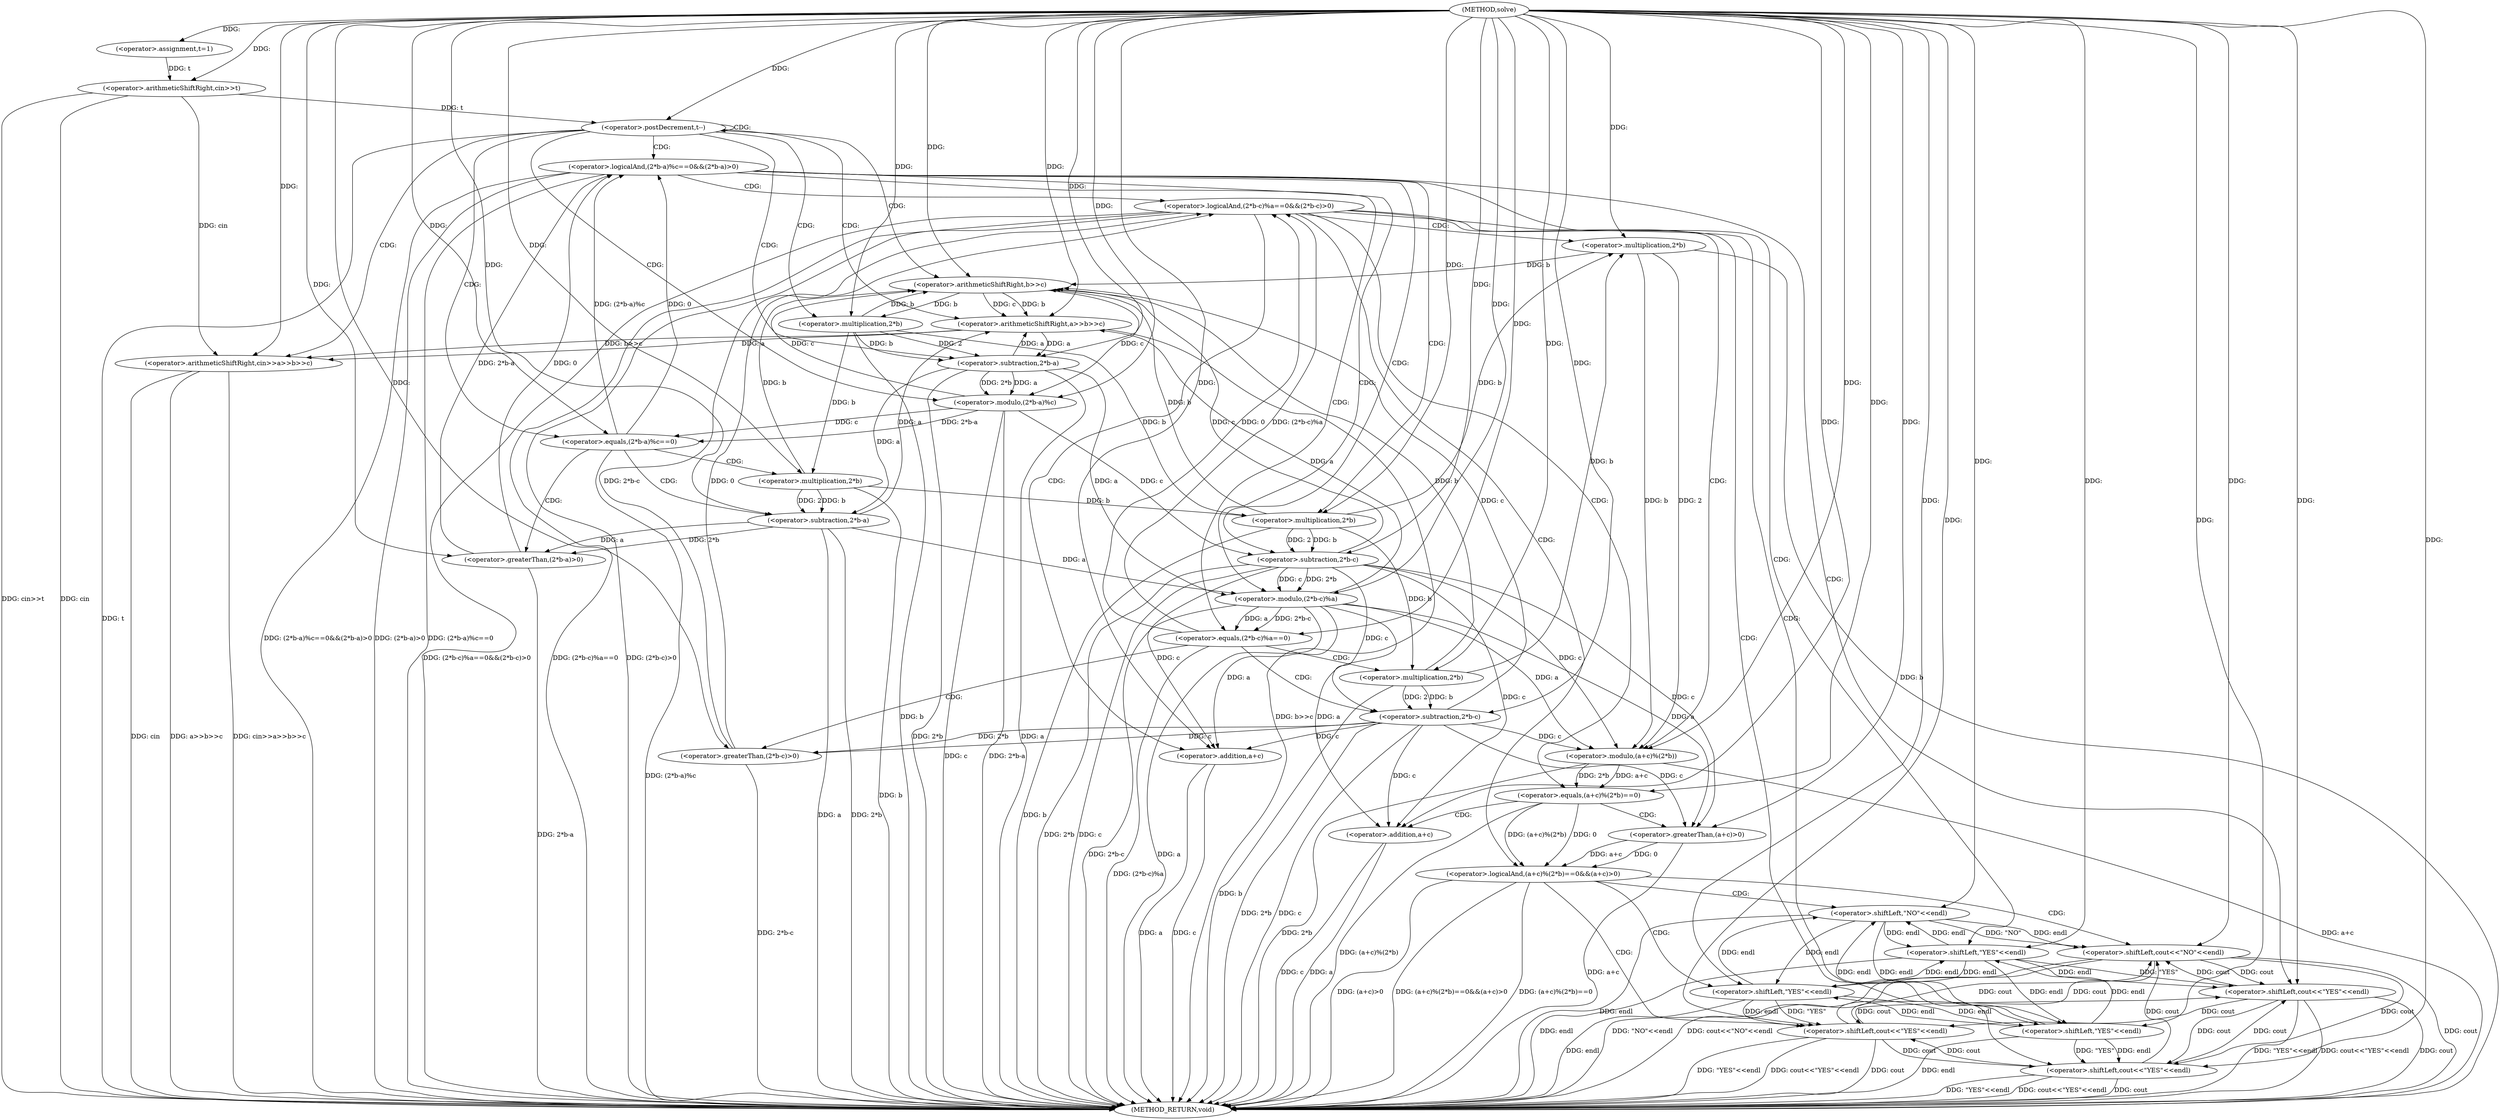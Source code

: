 digraph "solve" {  
"1000263" [label = "(METHOD,solve)" ]
"1000364" [label = "(METHOD_RETURN,void)" ]
"1000266" [label = "(<operator>.assignment,t=1)" ]
"1000269" [label = "(<operator>.arithmeticShiftRight,cin>>t)" ]
"1000273" [label = "(<operator>.postDecrement,t--)" ]
"1000279" [label = "(<operator>.arithmeticShiftRight,cin>>a>>b>>c)" ]
"1000359" [label = "(<operator>.shiftLeft,cout<<\"NO\"<<endl)" ]
"1000287" [label = "(<operator>.logicalAnd,(2*b-a)%c==0&&(2*b-a)>0)" ]
"1000312" [label = "(<operator>.logicalAnd,(2*b-c)%a==0&&(2*b-c)>0)" ]
"1000337" [label = "(<operator>.logicalAnd,(a+c)%(2*b)==0&&(a+c)>0)" ]
"1000281" [label = "(<operator>.arithmeticShiftRight,a>>b>>c)" ]
"1000305" [label = "(<operator>.shiftLeft,cout<<\"YES\"<<endl)" ]
"1000330" [label = "(<operator>.shiftLeft,cout<<\"YES\"<<endl)" ]
"1000353" [label = "(<operator>.shiftLeft,cout<<\"YES\"<<endl)" ]
"1000361" [label = "(<operator>.shiftLeft,\"NO\"<<endl)" ]
"1000283" [label = "(<operator>.arithmeticShiftRight,b>>c)" ]
"1000288" [label = "(<operator>.equals,(2*b-a)%c==0)" ]
"1000297" [label = "(<operator>.greaterThan,(2*b-a)>0)" ]
"1000313" [label = "(<operator>.equals,(2*b-c)%a==0)" ]
"1000322" [label = "(<operator>.greaterThan,(2*b-c)>0)" ]
"1000338" [label = "(<operator>.equals,(a+c)%(2*b)==0)" ]
"1000347" [label = "(<operator>.greaterThan,(a+c)>0)" ]
"1000289" [label = "(<operator>.modulo,(2*b-a)%c)" ]
"1000298" [label = "(<operator>.subtraction,2*b-a)" ]
"1000307" [label = "(<operator>.shiftLeft,\"YES\"<<endl)" ]
"1000314" [label = "(<operator>.modulo,(2*b-c)%a)" ]
"1000323" [label = "(<operator>.subtraction,2*b-c)" ]
"1000332" [label = "(<operator>.shiftLeft,\"YES\"<<endl)" ]
"1000339" [label = "(<operator>.modulo,(a+c)%(2*b))" ]
"1000348" [label = "(<operator>.addition,a+c)" ]
"1000355" [label = "(<operator>.shiftLeft,\"YES\"<<endl)" ]
"1000290" [label = "(<operator>.subtraction,2*b-a)" ]
"1000299" [label = "(<operator>.multiplication,2*b)" ]
"1000315" [label = "(<operator>.subtraction,2*b-c)" ]
"1000324" [label = "(<operator>.multiplication,2*b)" ]
"1000340" [label = "(<operator>.addition,a+c)" ]
"1000343" [label = "(<operator>.multiplication,2*b)" ]
"1000291" [label = "(<operator>.multiplication,2*b)" ]
"1000316" [label = "(<operator>.multiplication,2*b)" ]
  "1000269" -> "1000364"  [ label = "DDG: cin"] 
  "1000269" -> "1000364"  [ label = "DDG: cin>>t"] 
  "1000273" -> "1000364"  [ label = "DDG: t"] 
  "1000279" -> "1000364"  [ label = "DDG: cin"] 
  "1000281" -> "1000364"  [ label = "DDG: b>>c"] 
  "1000279" -> "1000364"  [ label = "DDG: a>>b>>c"] 
  "1000279" -> "1000364"  [ label = "DDG: cin>>a>>b>>c"] 
  "1000291" -> "1000364"  [ label = "DDG: b"] 
  "1000290" -> "1000364"  [ label = "DDG: 2*b"] 
  "1000290" -> "1000364"  [ label = "DDG: a"] 
  "1000289" -> "1000364"  [ label = "DDG: 2*b-a"] 
  "1000289" -> "1000364"  [ label = "DDG: c"] 
  "1000288" -> "1000364"  [ label = "DDG: (2*b-a)%c"] 
  "1000287" -> "1000364"  [ label = "DDG: (2*b-a)%c==0"] 
  "1000299" -> "1000364"  [ label = "DDG: b"] 
  "1000298" -> "1000364"  [ label = "DDG: 2*b"] 
  "1000298" -> "1000364"  [ label = "DDG: a"] 
  "1000297" -> "1000364"  [ label = "DDG: 2*b-a"] 
  "1000287" -> "1000364"  [ label = "DDG: (2*b-a)>0"] 
  "1000287" -> "1000364"  [ label = "DDG: (2*b-a)%c==0&&(2*b-a)>0"] 
  "1000316" -> "1000364"  [ label = "DDG: b"] 
  "1000315" -> "1000364"  [ label = "DDG: 2*b"] 
  "1000315" -> "1000364"  [ label = "DDG: c"] 
  "1000314" -> "1000364"  [ label = "DDG: 2*b-c"] 
  "1000314" -> "1000364"  [ label = "DDG: a"] 
  "1000313" -> "1000364"  [ label = "DDG: (2*b-c)%a"] 
  "1000312" -> "1000364"  [ label = "DDG: (2*b-c)%a==0"] 
  "1000324" -> "1000364"  [ label = "DDG: b"] 
  "1000323" -> "1000364"  [ label = "DDG: 2*b"] 
  "1000323" -> "1000364"  [ label = "DDG: c"] 
  "1000322" -> "1000364"  [ label = "DDG: 2*b-c"] 
  "1000312" -> "1000364"  [ label = "DDG: (2*b-c)>0"] 
  "1000312" -> "1000364"  [ label = "DDG: (2*b-c)%a==0&&(2*b-c)>0"] 
  "1000340" -> "1000364"  [ label = "DDG: a"] 
  "1000340" -> "1000364"  [ label = "DDG: c"] 
  "1000339" -> "1000364"  [ label = "DDG: a+c"] 
  "1000343" -> "1000364"  [ label = "DDG: b"] 
  "1000339" -> "1000364"  [ label = "DDG: 2*b"] 
  "1000338" -> "1000364"  [ label = "DDG: (a+c)%(2*b)"] 
  "1000337" -> "1000364"  [ label = "DDG: (a+c)%(2*b)==0"] 
  "1000348" -> "1000364"  [ label = "DDG: a"] 
  "1000348" -> "1000364"  [ label = "DDG: c"] 
  "1000347" -> "1000364"  [ label = "DDG: a+c"] 
  "1000337" -> "1000364"  [ label = "DDG: (a+c)>0"] 
  "1000337" -> "1000364"  [ label = "DDG: (a+c)%(2*b)==0&&(a+c)>0"] 
  "1000359" -> "1000364"  [ label = "DDG: cout"] 
  "1000361" -> "1000364"  [ label = "DDG: endl"] 
  "1000359" -> "1000364"  [ label = "DDG: \"NO\"<<endl"] 
  "1000359" -> "1000364"  [ label = "DDG: cout<<\"NO\"<<endl"] 
  "1000353" -> "1000364"  [ label = "DDG: cout"] 
  "1000355" -> "1000364"  [ label = "DDG: endl"] 
  "1000353" -> "1000364"  [ label = "DDG: \"YES\"<<endl"] 
  "1000353" -> "1000364"  [ label = "DDG: cout<<\"YES\"<<endl"] 
  "1000330" -> "1000364"  [ label = "DDG: cout"] 
  "1000332" -> "1000364"  [ label = "DDG: endl"] 
  "1000330" -> "1000364"  [ label = "DDG: \"YES\"<<endl"] 
  "1000330" -> "1000364"  [ label = "DDG: cout<<\"YES\"<<endl"] 
  "1000305" -> "1000364"  [ label = "DDG: cout"] 
  "1000307" -> "1000364"  [ label = "DDG: endl"] 
  "1000305" -> "1000364"  [ label = "DDG: \"YES\"<<endl"] 
  "1000305" -> "1000364"  [ label = "DDG: cout<<\"YES\"<<endl"] 
  "1000263" -> "1000266"  [ label = "DDG: "] 
  "1000263" -> "1000269"  [ label = "DDG: "] 
  "1000266" -> "1000269"  [ label = "DDG: t"] 
  "1000269" -> "1000273"  [ label = "DDG: t"] 
  "1000263" -> "1000273"  [ label = "DDG: "] 
  "1000269" -> "1000279"  [ label = "DDG: cin"] 
  "1000263" -> "1000279"  [ label = "DDG: "] 
  "1000281" -> "1000279"  [ label = "DDG: b>>c"] 
  "1000281" -> "1000279"  [ label = "DDG: a"] 
  "1000353" -> "1000359"  [ label = "DDG: cout"] 
  "1000330" -> "1000359"  [ label = "DDG: cout"] 
  "1000305" -> "1000359"  [ label = "DDG: cout"] 
  "1000263" -> "1000359"  [ label = "DDG: "] 
  "1000361" -> "1000359"  [ label = "DDG: endl"] 
  "1000361" -> "1000359"  [ label = "DDG: \"NO\""] 
  "1000290" -> "1000281"  [ label = "DDG: a"] 
  "1000298" -> "1000281"  [ label = "DDG: a"] 
  "1000314" -> "1000281"  [ label = "DDG: a"] 
  "1000263" -> "1000281"  [ label = "DDG: "] 
  "1000283" -> "1000281"  [ label = "DDG: c"] 
  "1000283" -> "1000281"  [ label = "DDG: b"] 
  "1000288" -> "1000287"  [ label = "DDG: 0"] 
  "1000288" -> "1000287"  [ label = "DDG: (2*b-a)%c"] 
  "1000297" -> "1000287"  [ label = "DDG: 0"] 
  "1000297" -> "1000287"  [ label = "DDG: 2*b-a"] 
  "1000313" -> "1000312"  [ label = "DDG: 0"] 
  "1000313" -> "1000312"  [ label = "DDG: (2*b-c)%a"] 
  "1000322" -> "1000312"  [ label = "DDG: 0"] 
  "1000322" -> "1000312"  [ label = "DDG: 2*b-c"] 
  "1000338" -> "1000337"  [ label = "DDG: (a+c)%(2*b)"] 
  "1000338" -> "1000337"  [ label = "DDG: 0"] 
  "1000347" -> "1000337"  [ label = "DDG: 0"] 
  "1000347" -> "1000337"  [ label = "DDG: a+c"] 
  "1000263" -> "1000361"  [ label = "DDG: "] 
  "1000355" -> "1000361"  [ label = "DDG: endl"] 
  "1000332" -> "1000361"  [ label = "DDG: endl"] 
  "1000307" -> "1000361"  [ label = "DDG: endl"] 
  "1000291" -> "1000283"  [ label = "DDG: b"] 
  "1000299" -> "1000283"  [ label = "DDG: b"] 
  "1000316" -> "1000283"  [ label = "DDG: b"] 
  "1000324" -> "1000283"  [ label = "DDG: b"] 
  "1000343" -> "1000283"  [ label = "DDG: b"] 
  "1000263" -> "1000283"  [ label = "DDG: "] 
  "1000289" -> "1000283"  [ label = "DDG: c"] 
  "1000315" -> "1000283"  [ label = "DDG: c"] 
  "1000323" -> "1000283"  [ label = "DDG: c"] 
  "1000289" -> "1000288"  [ label = "DDG: c"] 
  "1000289" -> "1000288"  [ label = "DDG: 2*b-a"] 
  "1000263" -> "1000288"  [ label = "DDG: "] 
  "1000298" -> "1000297"  [ label = "DDG: a"] 
  "1000298" -> "1000297"  [ label = "DDG: 2*b"] 
  "1000263" -> "1000297"  [ label = "DDG: "] 
  "1000359" -> "1000305"  [ label = "DDG: cout"] 
  "1000353" -> "1000305"  [ label = "DDG: cout"] 
  "1000330" -> "1000305"  [ label = "DDG: cout"] 
  "1000263" -> "1000305"  [ label = "DDG: "] 
  "1000307" -> "1000305"  [ label = "DDG: endl"] 
  "1000307" -> "1000305"  [ label = "DDG: \"YES\""] 
  "1000314" -> "1000313"  [ label = "DDG: a"] 
  "1000314" -> "1000313"  [ label = "DDG: 2*b-c"] 
  "1000263" -> "1000313"  [ label = "DDG: "] 
  "1000323" -> "1000322"  [ label = "DDG: 2*b"] 
  "1000323" -> "1000322"  [ label = "DDG: c"] 
  "1000263" -> "1000322"  [ label = "DDG: "] 
  "1000359" -> "1000330"  [ label = "DDG: cout"] 
  "1000353" -> "1000330"  [ label = "DDG: cout"] 
  "1000305" -> "1000330"  [ label = "DDG: cout"] 
  "1000263" -> "1000330"  [ label = "DDG: "] 
  "1000332" -> "1000330"  [ label = "DDG: \"YES\""] 
  "1000332" -> "1000330"  [ label = "DDG: endl"] 
  "1000339" -> "1000338"  [ label = "DDG: a+c"] 
  "1000339" -> "1000338"  [ label = "DDG: 2*b"] 
  "1000263" -> "1000338"  [ label = "DDG: "] 
  "1000263" -> "1000347"  [ label = "DDG: "] 
  "1000314" -> "1000347"  [ label = "DDG: a"] 
  "1000315" -> "1000347"  [ label = "DDG: c"] 
  "1000323" -> "1000347"  [ label = "DDG: c"] 
  "1000359" -> "1000353"  [ label = "DDG: cout"] 
  "1000330" -> "1000353"  [ label = "DDG: cout"] 
  "1000305" -> "1000353"  [ label = "DDG: cout"] 
  "1000263" -> "1000353"  [ label = "DDG: "] 
  "1000355" -> "1000353"  [ label = "DDG: \"YES\""] 
  "1000355" -> "1000353"  [ label = "DDG: endl"] 
  "1000290" -> "1000289"  [ label = "DDG: a"] 
  "1000290" -> "1000289"  [ label = "DDG: 2*b"] 
  "1000283" -> "1000289"  [ label = "DDG: c"] 
  "1000263" -> "1000289"  [ label = "DDG: "] 
  "1000299" -> "1000298"  [ label = "DDG: 2"] 
  "1000299" -> "1000298"  [ label = "DDG: b"] 
  "1000290" -> "1000298"  [ label = "DDG: a"] 
  "1000263" -> "1000298"  [ label = "DDG: "] 
  "1000263" -> "1000307"  [ label = "DDG: "] 
  "1000361" -> "1000307"  [ label = "DDG: endl"] 
  "1000355" -> "1000307"  [ label = "DDG: endl"] 
  "1000332" -> "1000307"  [ label = "DDG: endl"] 
  "1000315" -> "1000314"  [ label = "DDG: 2*b"] 
  "1000315" -> "1000314"  [ label = "DDG: c"] 
  "1000290" -> "1000314"  [ label = "DDG: a"] 
  "1000298" -> "1000314"  [ label = "DDG: a"] 
  "1000263" -> "1000314"  [ label = "DDG: "] 
  "1000324" -> "1000323"  [ label = "DDG: 2"] 
  "1000324" -> "1000323"  [ label = "DDG: b"] 
  "1000315" -> "1000323"  [ label = "DDG: c"] 
  "1000263" -> "1000323"  [ label = "DDG: "] 
  "1000263" -> "1000332"  [ label = "DDG: "] 
  "1000361" -> "1000332"  [ label = "DDG: endl"] 
  "1000355" -> "1000332"  [ label = "DDG: endl"] 
  "1000307" -> "1000332"  [ label = "DDG: endl"] 
  "1000314" -> "1000339"  [ label = "DDG: a"] 
  "1000263" -> "1000339"  [ label = "DDG: "] 
  "1000315" -> "1000339"  [ label = "DDG: c"] 
  "1000323" -> "1000339"  [ label = "DDG: c"] 
  "1000343" -> "1000339"  [ label = "DDG: b"] 
  "1000343" -> "1000339"  [ label = "DDG: 2"] 
  "1000263" -> "1000348"  [ label = "DDG: "] 
  "1000314" -> "1000348"  [ label = "DDG: a"] 
  "1000315" -> "1000348"  [ label = "DDG: c"] 
  "1000323" -> "1000348"  [ label = "DDG: c"] 
  "1000263" -> "1000355"  [ label = "DDG: "] 
  "1000361" -> "1000355"  [ label = "DDG: endl"] 
  "1000332" -> "1000355"  [ label = "DDG: endl"] 
  "1000307" -> "1000355"  [ label = "DDG: endl"] 
  "1000291" -> "1000290"  [ label = "DDG: b"] 
  "1000291" -> "1000290"  [ label = "DDG: 2"] 
  "1000281" -> "1000290"  [ label = "DDG: a"] 
  "1000263" -> "1000290"  [ label = "DDG: "] 
  "1000263" -> "1000299"  [ label = "DDG: "] 
  "1000291" -> "1000299"  [ label = "DDG: b"] 
  "1000316" -> "1000315"  [ label = "DDG: b"] 
  "1000316" -> "1000315"  [ label = "DDG: 2"] 
  "1000289" -> "1000315"  [ label = "DDG: c"] 
  "1000263" -> "1000315"  [ label = "DDG: "] 
  "1000263" -> "1000324"  [ label = "DDG: "] 
  "1000316" -> "1000324"  [ label = "DDG: b"] 
  "1000314" -> "1000340"  [ label = "DDG: a"] 
  "1000263" -> "1000340"  [ label = "DDG: "] 
  "1000315" -> "1000340"  [ label = "DDG: c"] 
  "1000323" -> "1000340"  [ label = "DDG: c"] 
  "1000263" -> "1000343"  [ label = "DDG: "] 
  "1000316" -> "1000343"  [ label = "DDG: b"] 
  "1000324" -> "1000343"  [ label = "DDG: b"] 
  "1000263" -> "1000291"  [ label = "DDG: "] 
  "1000283" -> "1000291"  [ label = "DDG: b"] 
  "1000263" -> "1000316"  [ label = "DDG: "] 
  "1000291" -> "1000316"  [ label = "DDG: b"] 
  "1000299" -> "1000316"  [ label = "DDG: b"] 
  "1000273" -> "1000291"  [ label = "CDG: "] 
  "1000273" -> "1000290"  [ label = "CDG: "] 
  "1000273" -> "1000283"  [ label = "CDG: "] 
  "1000273" -> "1000281"  [ label = "CDG: "] 
  "1000273" -> "1000289"  [ label = "CDG: "] 
  "1000273" -> "1000273"  [ label = "CDG: "] 
  "1000273" -> "1000287"  [ label = "CDG: "] 
  "1000273" -> "1000288"  [ label = "CDG: "] 
  "1000273" -> "1000279"  [ label = "CDG: "] 
  "1000287" -> "1000305"  [ label = "CDG: "] 
  "1000287" -> "1000315"  [ label = "CDG: "] 
  "1000287" -> "1000312"  [ label = "CDG: "] 
  "1000287" -> "1000307"  [ label = "CDG: "] 
  "1000287" -> "1000313"  [ label = "CDG: "] 
  "1000287" -> "1000316"  [ label = "CDG: "] 
  "1000287" -> "1000314"  [ label = "CDG: "] 
  "1000312" -> "1000332"  [ label = "CDG: "] 
  "1000312" -> "1000340"  [ label = "CDG: "] 
  "1000312" -> "1000337"  [ label = "CDG: "] 
  "1000312" -> "1000338"  [ label = "CDG: "] 
  "1000312" -> "1000330"  [ label = "CDG: "] 
  "1000312" -> "1000343"  [ label = "CDG: "] 
  "1000312" -> "1000339"  [ label = "CDG: "] 
  "1000337" -> "1000359"  [ label = "CDG: "] 
  "1000337" -> "1000353"  [ label = "CDG: "] 
  "1000337" -> "1000355"  [ label = "CDG: "] 
  "1000337" -> "1000361"  [ label = "CDG: "] 
  "1000288" -> "1000297"  [ label = "CDG: "] 
  "1000288" -> "1000298"  [ label = "CDG: "] 
  "1000288" -> "1000299"  [ label = "CDG: "] 
  "1000313" -> "1000323"  [ label = "CDG: "] 
  "1000313" -> "1000324"  [ label = "CDG: "] 
  "1000313" -> "1000322"  [ label = "CDG: "] 
  "1000338" -> "1000347"  [ label = "CDG: "] 
  "1000338" -> "1000348"  [ label = "CDG: "] 
}
